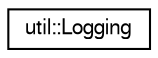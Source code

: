 digraph "Graphical Class Hierarchy"
{
  edge [fontname="FreeSans",fontsize="10",labelfontname="FreeSans",labelfontsize="10"];
  node [fontname="FreeSans",fontsize="10",shape=record];
  rankdir="LR";
  Node0 [label="util::Logging",height=0.2,width=0.4,color="black", fillcolor="white", style="filled",URL="$classutil_1_1_logging.html"];
}
